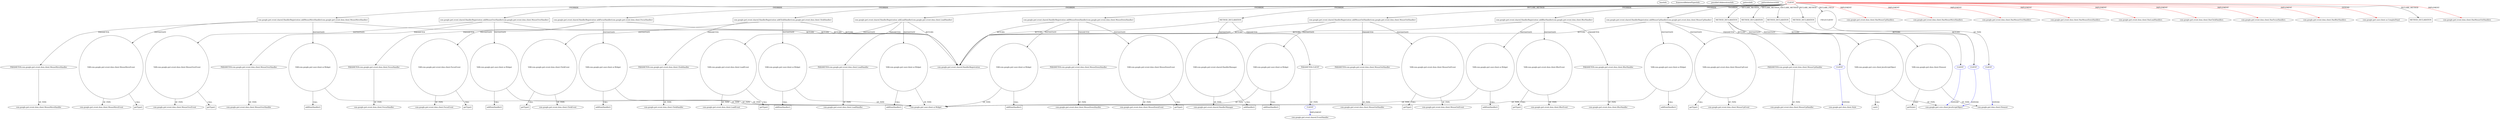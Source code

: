 digraph {
baseInfo[graphId=1713,category="pattern",isAnonymous=false,possibleRelation=true]
frameworkRelatedTypesInfo[0="com.google.gwt.event.dom.client.HasClickHandlers",1="com.google.gwt.event.dom.client.HasBlurHandlers",2="com.google.gwt.event.dom.client.HasMouseDownHandlers",3="com.google.gwt.event.dom.client.HasMouseOutHandlers",4="com.google.gwt.event.dom.client.HasMouseOverHandlers",5="com.google.gwt.event.dom.client.HasMouseUpHandlers",6="com.google.gwt.user.client.ui.ComplexPanel",7="com.google.gwt.event.dom.client.HasMouseMoveHandlers",8="com.google.gwt.event.dom.client.HasLoadHandlers",9="com.google.gwt.event.dom.client.HasFocusHandlers"]
possibleCollaborationsInfo[0="1713~RETURN_TYPE_DECLARATION-CLIENT_METHOD_DECLARATION-RETURN_TYPE_DECLARATION-CLIENT_METHOD_DECLARATION-~com.google.gwt.event.dom.client.HasClickHandlers com.google.gwt.event.dom.client.HasBlurHandlers com.google.gwt.event.dom.client.HasMouseDownHandlers com.google.gwt.event.dom.client.HasMouseOutHandlers com.google.gwt.event.dom.client.HasMouseOverHandlers com.google.gwt.event.dom.client.HasMouseUpHandlers com.google.gwt.user.client.ui.ComplexPanel com.google.gwt.event.dom.client.HasMouseMoveHandlers com.google.gwt.event.dom.client.HasLoadHandlers com.google.gwt.event.dom.client.HasFocusHandlers ~com.google.gwt.core.client.JavaScriptObject ~false~false",1="1713~RETURN_TYPE_DECLARATION-CLIENT_METHOD_DECLARATION-~com.google.gwt.event.dom.client.HasClickHandlers com.google.gwt.event.dom.client.HasBlurHandlers com.google.gwt.event.dom.client.HasMouseDownHandlers com.google.gwt.event.dom.client.HasMouseOutHandlers com.google.gwt.event.dom.client.HasMouseOverHandlers com.google.gwt.event.dom.client.HasMouseUpHandlers com.google.gwt.user.client.ui.ComplexPanel com.google.gwt.event.dom.client.HasMouseMoveHandlers com.google.gwt.event.dom.client.HasLoadHandlers com.google.gwt.event.dom.client.HasFocusHandlers ~com.google.gwt.dom.client.Style ~false~false",2="1713~FIELD_TYPE_DECLARATION-~com.google.gwt.event.dom.client.HasClickHandlers com.google.gwt.event.dom.client.HasBlurHandlers com.google.gwt.event.dom.client.HasMouseDownHandlers com.google.gwt.event.dom.client.HasMouseOutHandlers com.google.gwt.event.dom.client.HasMouseOverHandlers com.google.gwt.event.dom.client.HasMouseUpHandlers com.google.gwt.user.client.ui.ComplexPanel com.google.gwt.event.dom.client.HasMouseMoveHandlers com.google.gwt.event.dom.client.HasLoadHandlers com.google.gwt.event.dom.client.HasFocusHandlers ~com.google.gwt.dom.client.Element ~false~false",3="1713~RETURN_TYPE_DECLARATION-CLIENT_METHOD_DECLARATION-~com.google.gwt.event.dom.client.HasClickHandlers com.google.gwt.event.dom.client.HasBlurHandlers com.google.gwt.event.dom.client.HasMouseDownHandlers com.google.gwt.event.dom.client.HasMouseOutHandlers com.google.gwt.event.dom.client.HasMouseOverHandlers com.google.gwt.event.dom.client.HasMouseUpHandlers com.google.gwt.user.client.ui.ComplexPanel com.google.gwt.event.dom.client.HasMouseMoveHandlers com.google.gwt.event.dom.client.HasLoadHandlers com.google.gwt.event.dom.client.HasFocusHandlers ~com.google.gwt.core.client.JavaScriptObject ~false~false",4="1713~PARAMETER_TYPE_DECLARATION-CLIENT_METHOD_DECLARATION-~com.google.gwt.event.dom.client.HasClickHandlers com.google.gwt.event.dom.client.HasBlurHandlers com.google.gwt.event.dom.client.HasMouseDownHandlers com.google.gwt.event.dom.client.HasMouseOutHandlers com.google.gwt.event.dom.client.HasMouseOverHandlers com.google.gwt.event.dom.client.HasMouseUpHandlers com.google.gwt.user.client.ui.ComplexPanel com.google.gwt.event.dom.client.HasMouseMoveHandlers com.google.gwt.event.dom.client.HasLoadHandlers com.google.gwt.event.dom.client.HasFocusHandlers ~com.google.gwt.event.shared.EventHandler ~false~false"]
patternInfo[frequency=2.0,patternRootClient=0]
patternInstancesInfo[0="mguiral-GwtSvgLib~/mguiral-GwtSvgLib/GwtSvgLib-master/src/gwt/html5/svg/client/user/ui/SVGSymbolWidget.java~SVGSymbolWidget~3998",1="mguiral-GwtSvgLib~/mguiral-GwtSvgLib/GwtSvgLib-master/src/gwt/html5/svg/client/user/ui/SVGGraphicalWidget.java~SVGGraphicalWidget~3974"]
54[label="com.google.gwt.event.shared.HandlerRegistration addMouseUpHandler(com.google.gwt.event.dom.client.MouseUpHandler)",vertexType="OVERRIDING_METHOD_DECLARATION",isFrameworkType=false,shape=box]
0[label="CLIENT",vertexType="ROOT_CLIENT_CLASS_DECLARATION",isFrameworkType=false,color=red]
24[label="com.google.gwt.event.shared.HandlerRegistration addBlurHandler(com.google.gwt.event.dom.client.BlurHandler)",vertexType="OVERRIDING_METHOD_DECLARATION",isFrameworkType=false,shape=box]
64[label="com.google.gwt.event.shared.HandlerRegistration addMouseOverHandler(com.google.gwt.event.dom.client.MouseOverHandler)",vertexType="OVERRIDING_METHOD_DECLARATION",isFrameworkType=false,shape=box]
66[label="PARAMETER:com.google.gwt.event.dom.client.MouseOverHandler",vertexType="PARAMETER_DECLARATION",isFrameworkType=false]
15[label="com.google.gwt.event.shared.HandlerRegistration",vertexType="FRAMEWORK_INTERFACE_TYPE",isFrameworkType=false]
14[label="com.google.gwt.event.shared.HandlerRegistration addFocusHandler(com.google.gwt.event.dom.client.FocusHandler)",vertexType="OVERRIDING_METHOD_DECLARATION",isFrameworkType=false,shape=box]
16[label="PARAMETER:com.google.gwt.event.dom.client.FocusHandler",vertexType="PARAMETER_DECLARATION",isFrameworkType=false]
17[label="com.google.gwt.event.dom.client.FocusHandler",vertexType="FRAMEWORK_INTERFACE_TYPE",isFrameworkType=false]
67[label="com.google.gwt.event.dom.client.MouseOverHandler",vertexType="FRAMEWORK_INTERFACE_TYPE",isFrameworkType=false]
34[label="com.google.gwt.event.shared.HandlerRegistration addClickHandler(com.google.gwt.event.dom.client.ClickHandler)",vertexType="OVERRIDING_METHOD_DECLARATION",isFrameworkType=false,shape=box]
36[label="PARAMETER:com.google.gwt.event.dom.client.ClickHandler",vertexType="PARAMETER_DECLARATION",isFrameworkType=false]
37[label="com.google.gwt.event.dom.client.ClickHandler",vertexType="FRAMEWORK_INTERFACE_TYPE",isFrameworkType=false]
56[label="PARAMETER:com.google.gwt.event.dom.client.MouseUpHandler",vertexType="PARAMETER_DECLARATION",isFrameworkType=false]
57[label="com.google.gwt.event.dom.client.MouseUpHandler",vertexType="FRAMEWORK_INTERFACE_TYPE",isFrameworkType=false]
74[label="com.google.gwt.event.shared.HandlerRegistration addMouseMoveHandler(com.google.gwt.event.dom.client.MouseMoveHandler)",vertexType="OVERRIDING_METHOD_DECLARATION",isFrameworkType=false,shape=box]
76[label="PARAMETER:com.google.gwt.event.dom.client.MouseMoveHandler",vertexType="PARAMETER_DECLARATION",isFrameworkType=false]
77[label="com.google.gwt.event.dom.client.MouseMoveHandler",vertexType="FRAMEWORK_INTERFACE_TYPE",isFrameworkType=false]
144[label="METHOD_DECLARATION",vertexType="CLIENT_METHOD_DECLARATION",isFrameworkType=false,shape=box]
135[label="CLIENT",vertexType="REFERENCE_CLIENT_CLASS_DECLARATION",isFrameworkType=false,color=blue]
6[label="com.google.gwt.event.dom.client.HasMouseUpHandlers",vertexType="FRAMEWORK_INTERFACE_TYPE",isFrameworkType=false]
41[label="VAR:com.google.gwt.event.dom.client.ClickEvent",vertexType="VARIABLE_EXPRESION",isFrameworkType=false,shape=circle]
42[label="getType()",vertexType="INSIDE_CALL",isFrameworkType=false,shape=box]
11[label="FIELD:CLIENT",vertexType="FIELD_DECLARATION",isFrameworkType=false,shape=circle]
8[label="com.google.gwt.event.dom.client.HasMouseMoveHandlers",vertexType="FRAMEWORK_INTERFACE_TYPE",isFrameworkType=false]
7[label="com.google.gwt.event.dom.client.HasMouseOverHandlers",vertexType="FRAMEWORK_INTERFACE_TYPE",isFrameworkType=false]
43[label="com.google.gwt.event.dom.client.ClickEvent",vertexType="FRAMEWORK_CLASS_TYPE",isFrameworkType=false]
94[label="com.google.gwt.event.shared.HandlerRegistration addLoadHandler(com.google.gwt.event.dom.client.LoadHandler)",vertexType="OVERRIDING_METHOD_DECLARATION",isFrameworkType=false,shape=box]
5[label="com.google.gwt.event.dom.client.HasMouseDownHandlers",vertexType="FRAMEWORK_INTERFACE_TYPE",isFrameworkType=false]
10[label="com.google.gwt.event.dom.client.HasLoadHandlers",vertexType="FRAMEWORK_INTERFACE_TYPE",isFrameworkType=false]
4[label="com.google.gwt.event.dom.client.HasClickHandlers",vertexType="FRAMEWORK_INTERFACE_TYPE",isFrameworkType=false]
2[label="com.google.gwt.event.dom.client.HasFocusHandlers",vertexType="FRAMEWORK_INTERFACE_TYPE",isFrameworkType=false]
3[label="com.google.gwt.event.dom.client.HasBlurHandlers",vertexType="FRAMEWORK_INTERFACE_TYPE",isFrameworkType=false]
78[label="VAR:com.google.gwt.user.client.ui.Widget",vertexType="VARIABLE_EXPRESION",isFrameworkType=false,shape=circle]
79[label="addDomHandler()",vertexType="INSIDE_CALL",isFrameworkType=false,shape=box]
18[label="VAR:com.google.gwt.user.client.ui.Widget",vertexType="VARIABLE_EXPRESION",isFrameworkType=false,shape=circle]
19[label="addDomHandler()",vertexType="INSIDE_CALL",isFrameworkType=false,shape=box]
38[label="VAR:com.google.gwt.user.client.ui.Widget",vertexType="VARIABLE_EXPRESION",isFrameworkType=false,shape=circle]
39[label="addDomHandler()",vertexType="INSIDE_CALL",isFrameworkType=false,shape=box]
28[label="VAR:com.google.gwt.user.client.ui.Widget",vertexType="VARIABLE_EXPRESION",isFrameworkType=false,shape=circle]
29[label="addDomHandler()",vertexType="INSIDE_CALL",isFrameworkType=false,shape=box]
98[label="VAR:com.google.gwt.user.client.ui.Widget",vertexType="VARIABLE_EXPRESION",isFrameworkType=false,shape=circle]
99[label="addDomHandler()",vertexType="INSIDE_CALL",isFrameworkType=false,shape=box]
58[label="VAR:com.google.gwt.user.client.ui.Widget",vertexType="VARIABLE_EXPRESION",isFrameworkType=false,shape=circle]
59[label="addDomHandler()",vertexType="INSIDE_CALL",isFrameworkType=false,shape=box]
68[label="VAR:com.google.gwt.user.client.ui.Widget",vertexType="VARIABLE_EXPRESION",isFrameworkType=false,shape=circle]
69[label="addDomHandler()",vertexType="INSIDE_CALL",isFrameworkType=false,shape=box]
71[label="VAR:com.google.gwt.event.dom.client.MouseOverEvent",vertexType="VARIABLE_EXPRESION",isFrameworkType=false,shape=circle]
72[label="getType()",vertexType="INSIDE_CALL",isFrameworkType=false,shape=box]
73[label="com.google.gwt.event.dom.client.MouseOverEvent",vertexType="FRAMEWORK_CLASS_TYPE",isFrameworkType=false]
1[label="com.google.gwt.user.client.ui.ComplexPanel",vertexType="FRAMEWORK_CLASS_TYPE",isFrameworkType=false]
61[label="VAR:com.google.gwt.event.dom.client.MouseUpEvent",vertexType="VARIABLE_EXPRESION",isFrameworkType=false,shape=circle]
63[label="com.google.gwt.event.dom.client.MouseUpEvent",vertexType="FRAMEWORK_CLASS_TYPE",isFrameworkType=false]
62[label="getType()",vertexType="INSIDE_CALL",isFrameworkType=false,shape=box]
149[label="METHOD_DECLARATION",vertexType="CLIENT_METHOD_DECLARATION",isFrameworkType=false,shape=box]
154[label="VAR:com.google.gwt.event.shared.HandlerManager",vertexType="VARIABLE_EXPRESION",isFrameworkType=false,shape=circle]
155[label="addHandler()",vertexType="INSIDE_CALL",isFrameworkType=false,shape=box]
156[label="com.google.gwt.event.shared.HandlerManager",vertexType="FRAMEWORK_CLASS_TYPE",isFrameworkType=false]
151[label="PARAMETER:CLIENT",vertexType="PARAMETER_DECLARATION",isFrameworkType=false]
117[label="METHOD_DECLARATION",vertexType="CLIENT_METHOD_DECLARATION",isFrameworkType=false,shape=box]
123[label="VAR:com.google.gwt.dom.client.Element",vertexType="VARIABLE_EXPRESION",isFrameworkType=false,shape=circle]
120[label="VAR:com.google.gwt.core.client.JavaScriptObject",vertexType="VARIABLE_EXPRESION",isFrameworkType=false,shape=circle]
112[label="METHOD_DECLARATION",vertexType="CLIENT_METHOD_DECLARATION",isFrameworkType=false,shape=box]
134[label="METHOD_DECLARATION",vertexType="CLIENT_METHOD_DECLARATION",isFrameworkType=false,shape=box]
137[label="METHOD_DECLARATION",vertexType="CLIENT_METHOD_DECLARATION",isFrameworkType=false,shape=box]
9[label="com.google.gwt.event.dom.client.HasMouseOutHandlers",vertexType="FRAMEWORK_INTERFACE_TYPE",isFrameworkType=false]
31[label="VAR:com.google.gwt.event.dom.client.BlurEvent",vertexType="VARIABLE_EXPRESION",isFrameworkType=false,shape=circle]
32[label="getType()",vertexType="INSIDE_CALL",isFrameworkType=false,shape=box]
33[label="com.google.gwt.event.dom.client.BlurEvent",vertexType="FRAMEWORK_CLASS_TYPE",isFrameworkType=false]
101[label="VAR:com.google.gwt.event.dom.client.LoadEvent",vertexType="VARIABLE_EXPRESION",isFrameworkType=false,shape=circle]
102[label="getType()",vertexType="INSIDE_CALL",isFrameworkType=false,shape=box]
44[label="com.google.gwt.event.shared.HandlerRegistration addMouseDownHandler(com.google.gwt.event.dom.client.MouseDownHandler)",vertexType="OVERRIDING_METHOD_DECLARATION",isFrameworkType=false,shape=box]
46[label="PARAMETER:com.google.gwt.event.dom.client.MouseDownHandler",vertexType="PARAMETER_DECLARATION",isFrameworkType=false]
47[label="com.google.gwt.event.dom.client.MouseDownHandler",vertexType="FRAMEWORK_INTERFACE_TYPE",isFrameworkType=false]
48[label="VAR:com.google.gwt.user.client.ui.Widget",vertexType="VARIABLE_EXPRESION",isFrameworkType=false,shape=circle]
49[label="addDomHandler()",vertexType="INSIDE_CALL",isFrameworkType=false,shape=box]
26[label="PARAMETER:com.google.gwt.event.dom.client.BlurHandler",vertexType="PARAMETER_DECLARATION",isFrameworkType=false]
27[label="com.google.gwt.event.dom.client.BlurHandler",vertexType="FRAMEWORK_INTERFACE_TYPE",isFrameworkType=false]
96[label="PARAMETER:com.google.gwt.event.dom.client.LoadHandler",vertexType="PARAMETER_DECLARATION",isFrameworkType=false]
97[label="com.google.gwt.event.dom.client.LoadHandler",vertexType="FRAMEWORK_INTERFACE_TYPE",isFrameworkType=false]
81[label="VAR:com.google.gwt.event.dom.client.MouseMoveEvent",vertexType="VARIABLE_EXPRESION",isFrameworkType=false,shape=circle]
82[label="getType()",vertexType="INSIDE_CALL",isFrameworkType=false,shape=box]
83[label="com.google.gwt.event.dom.client.MouseMoveEvent",vertexType="FRAMEWORK_CLASS_TYPE",isFrameworkType=false]
103[label="com.google.gwt.event.dom.client.LoadEvent",vertexType="FRAMEWORK_CLASS_TYPE",isFrameworkType=false]
124[label="getStyle()",vertexType="INSIDE_CALL",isFrameworkType=false,shape=box]
121[label="cast()",vertexType="INSIDE_CALL",isFrameworkType=false,shape=box]
21[label="VAR:com.google.gwt.event.dom.client.FocusEvent",vertexType="VARIABLE_EXPRESION",isFrameworkType=false,shape=circle]
22[label="getType()",vertexType="INSIDE_CALL",isFrameworkType=false,shape=box]
23[label="com.google.gwt.event.dom.client.FocusEvent",vertexType="FRAMEWORK_CLASS_TYPE",isFrameworkType=false]
51[label="VAR:com.google.gwt.event.dom.client.MouseDownEvent",vertexType="VARIABLE_EXPRESION",isFrameworkType=false,shape=circle]
53[label="com.google.gwt.event.dom.client.MouseDownEvent",vertexType="FRAMEWORK_CLASS_TYPE",isFrameworkType=false]
52[label="getType()",vertexType="INSIDE_CALL",isFrameworkType=false,shape=box]
20[label="com.google.gwt.user.client.ui.Widget",vertexType="FRAMEWORK_CLASS_TYPE",isFrameworkType=false]
88[label="VAR:com.google.gwt.user.client.ui.Widget",vertexType="VARIABLE_EXPRESION",isFrameworkType=false,shape=circle]
89[label="addDomHandler()",vertexType="INSIDE_CALL",isFrameworkType=false,shape=box]
118[label="CLIENT",vertexType="REFERENCE_CLIENT_CLASS_DECLARATION",isFrameworkType=false,color=blue]
119[label="com.google.gwt.dom.client.Style",vertexType="FRAMEWORK_CLASS_TYPE",isFrameworkType=false]
12[label="CLIENT",vertexType="REFERENCE_CLIENT_CLASS_DECLARATION",isFrameworkType=false,color=blue]
84[label="com.google.gwt.event.shared.HandlerRegistration addMouseOutHandler(com.google.gwt.event.dom.client.MouseOutHandler)",vertexType="OVERRIDING_METHOD_DECLARATION",isFrameworkType=false,shape=box]
91[label="VAR:com.google.gwt.event.dom.client.MouseOutEvent",vertexType="VARIABLE_EXPRESION",isFrameworkType=false,shape=circle]
93[label="com.google.gwt.event.dom.client.MouseOutEvent",vertexType="FRAMEWORK_CLASS_TYPE",isFrameworkType=false]
92[label="getType()",vertexType="INSIDE_CALL",isFrameworkType=false,shape=box]
86[label="PARAMETER:com.google.gwt.event.dom.client.MouseOutHandler",vertexType="PARAMETER_DECLARATION",isFrameworkType=false]
87[label="com.google.gwt.event.dom.client.MouseOutHandler",vertexType="FRAMEWORK_INTERFACE_TYPE",isFrameworkType=false]
113[label="CLIENT",vertexType="REFERENCE_CLIENT_CLASS_DECLARATION",isFrameworkType=false,color=blue]
114[label="com.google.gwt.core.client.JavaScriptObject",vertexType="FRAMEWORK_CLASS_TYPE",isFrameworkType=false]
13[label="com.google.gwt.dom.client.Element",vertexType="FRAMEWORK_CLASS_TYPE",isFrameworkType=false]
152[label="CLIENT",vertexType="REFERENCE_CLIENT_CLASS_DECLARATION",isFrameworkType=false,color=blue]
153[label="com.google.gwt.event.shared.EventHandler",vertexType="FRAMEWORK_INTERFACE_TYPE",isFrameworkType=false]
96->97[label="OF_TYPE"]
94->101[label="INSTANTIATE"]
61->63[label="OF_TYPE"]
84->86[label="PARAMETER"]
76->77[label="OF_TYPE"]
12->13[label="EXTEND",color=blue]
0->144[label="DECLARE_METHOD"]
86->87[label="OF_TYPE"]
94->98[label="INSTANTIATE"]
41->43[label="OF_TYPE"]
101->102[label="CALL"]
84->15[label="RETURN"]
0->4[label="IMPLEMENT",color=red]
78->20[label="OF_TYPE"]
0->3[label="IMPLEMENT",color=red]
24->28[label="INSTANTIATE"]
117->120[label="INSTANTIATE"]
91->92[label="CALL"]
0->74[label="OVERRIDE"]
118->119[label="EXTEND",color=blue]
0->5[label="IMPLEMENT",color=red]
112->113[label="RETURN"]
91->93[label="OF_TYPE"]
24->15[label="RETURN"]
123->124[label="CALL"]
0->9[label="IMPLEMENT",color=red]
84->91[label="INSTANTIATE"]
18->19[label="CALL"]
154->155[label="CALL"]
101->103[label="OF_TYPE"]
81->82[label="CALL"]
54->15[label="RETURN"]
31->32[label="CALL"]
11->12[label="OF_TYPE"]
14->16[label="PARAMETER"]
0->149[label="DECLARE_METHOD"]
0->94[label="OVERRIDE"]
117->118[label="RETURN"]
64->71[label="INSTANTIATE"]
41->42[label="CALL"]
88->89[label="CALL"]
56->57[label="OF_TYPE"]
0->7[label="IMPLEMENT",color=red]
48->49[label="CALL"]
38->39[label="CALL"]
24->26[label="PARAMETER"]
0->6[label="IMPLEMENT",color=red]
64->15[label="RETURN"]
21->22[label="CALL"]
16->17[label="OF_TYPE"]
46->47[label="OF_TYPE"]
149->15[label="RETURN"]
0->1[label="EXTEND",color=red]
0->24[label="OVERRIDE"]
54->61[label="INSTANTIATE"]
34->41[label="INSTANTIATE"]
123->13[label="OF_TYPE"]
48->20[label="OF_TYPE"]
94->15[label="RETURN"]
66->67[label="OF_TYPE"]
68->69[label="CALL"]
28->29[label="CALL"]
54->58[label="INSTANTIATE"]
61->62[label="CALL"]
14->21[label="INSTANTIATE"]
0->137[label="DECLARE_METHOD"]
58->59[label="CALL"]
68->20[label="OF_TYPE"]
0->11[label="DECLARE_FIELD"]
54->56[label="PARAMETER"]
36->37[label="OF_TYPE"]
0->8[label="IMPLEMENT",color=red]
74->15[label="RETURN"]
74->81[label="INSTANTIATE"]
117->123[label="INSTANTIATE"]
88->20[label="OF_TYPE"]
71->72[label="CALL"]
26->27[label="OF_TYPE"]
134->135[label="RETURN"]
38->20[label="OF_TYPE"]
28->20[label="OF_TYPE"]
34->38[label="INSTANTIATE"]
152->153[label="IMPLEMENT",color=blue]
0->134[label="DECLARE_METHOD"]
154->156[label="OF_TYPE"]
0->54[label="OVERRIDE"]
120->114[label="OF_TYPE"]
0->117[label="DECLARE_METHOD"]
44->48[label="INSTANTIATE"]
0->10[label="IMPLEMENT",color=red]
120->121[label="CALL"]
44->46[label="PARAMETER"]
18->20[label="OF_TYPE"]
14->18[label="INSTANTIATE"]
81->83[label="OF_TYPE"]
24->31[label="INSTANTIATE"]
71->73[label="OF_TYPE"]
58->20[label="OF_TYPE"]
78->79[label="CALL"]
34->15[label="RETURN"]
64->68[label="INSTANTIATE"]
0->64[label="OVERRIDE"]
0->44[label="OVERRIDE"]
149->154[label="INSTANTIATE"]
74->78[label="INSTANTIATE"]
74->76[label="PARAMETER"]
21->23[label="OF_TYPE"]
98->20[label="OF_TYPE"]
0->2[label="IMPLEMENT",color=red]
144->135[label="RETURN"]
135->114[label="EXTEND",color=blue]
51->52[label="CALL"]
34->36[label="PARAMETER"]
44->51[label="INSTANTIATE"]
113->114[label="EXTEND",color=blue]
31->33[label="OF_TYPE"]
98->99[label="CALL"]
0->112[label="DECLARE_METHOD"]
0->34[label="OVERRIDE"]
0->84[label="OVERRIDE"]
44->15[label="RETURN"]
14->15[label="RETURN"]
64->66[label="PARAMETER"]
151->152[label="OF_TYPE"]
0->14[label="OVERRIDE"]
84->88[label="INSTANTIATE"]
149->151[label="PARAMETER"]
51->53[label="OF_TYPE"]
94->96[label="PARAMETER"]
}
